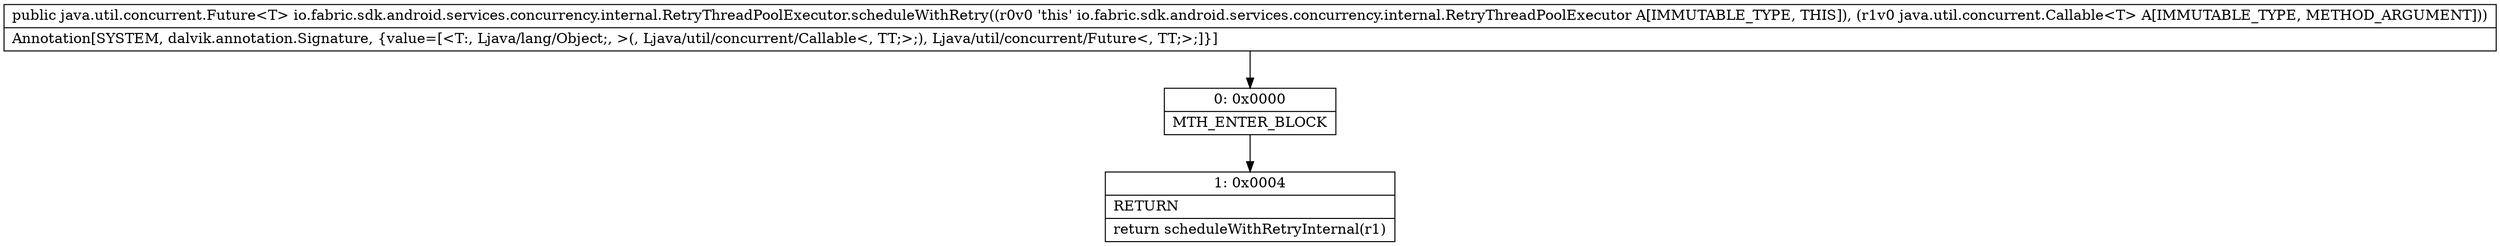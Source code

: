 digraph "CFG forio.fabric.sdk.android.services.concurrency.internal.RetryThreadPoolExecutor.scheduleWithRetry(Ljava\/util\/concurrent\/Callable;)Ljava\/util\/concurrent\/Future;" {
Node_0 [shape=record,label="{0\:\ 0x0000|MTH_ENTER_BLOCK\l}"];
Node_1 [shape=record,label="{1\:\ 0x0004|RETURN\l|return scheduleWithRetryInternal(r1)\l}"];
MethodNode[shape=record,label="{public java.util.concurrent.Future\<T\> io.fabric.sdk.android.services.concurrency.internal.RetryThreadPoolExecutor.scheduleWithRetry((r0v0 'this' io.fabric.sdk.android.services.concurrency.internal.RetryThreadPoolExecutor A[IMMUTABLE_TYPE, THIS]), (r1v0 java.util.concurrent.Callable\<T\> A[IMMUTABLE_TYPE, METHOD_ARGUMENT]))  | Annotation[SYSTEM, dalvik.annotation.Signature, \{value=[\<T:, Ljava\/lang\/Object;, \>(, Ljava\/util\/concurrent\/Callable\<, TT;\>;), Ljava\/util\/concurrent\/Future\<, TT;\>;]\}]\l}"];
MethodNode -> Node_0;
Node_0 -> Node_1;
}

